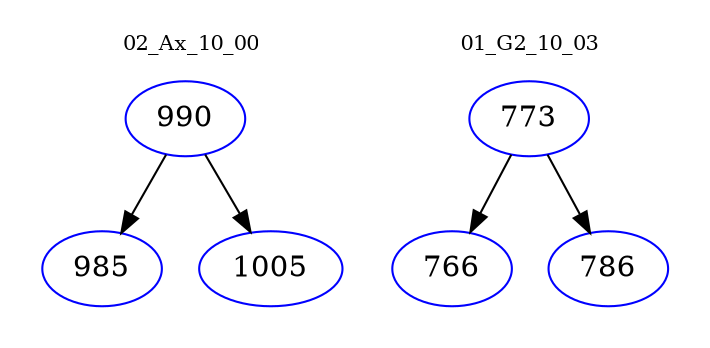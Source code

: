 digraph{
subgraph cluster_0 {
color = white
label = "02_Ax_10_00";
fontsize=10;
T0_990 [label="990", color="blue"]
T0_990 -> T0_985 [color="black"]
T0_985 [label="985", color="blue"]
T0_990 -> T0_1005 [color="black"]
T0_1005 [label="1005", color="blue"]
}
subgraph cluster_1 {
color = white
label = "01_G2_10_03";
fontsize=10;
T1_773 [label="773", color="blue"]
T1_773 -> T1_766 [color="black"]
T1_766 [label="766", color="blue"]
T1_773 -> T1_786 [color="black"]
T1_786 [label="786", color="blue"]
}
}
